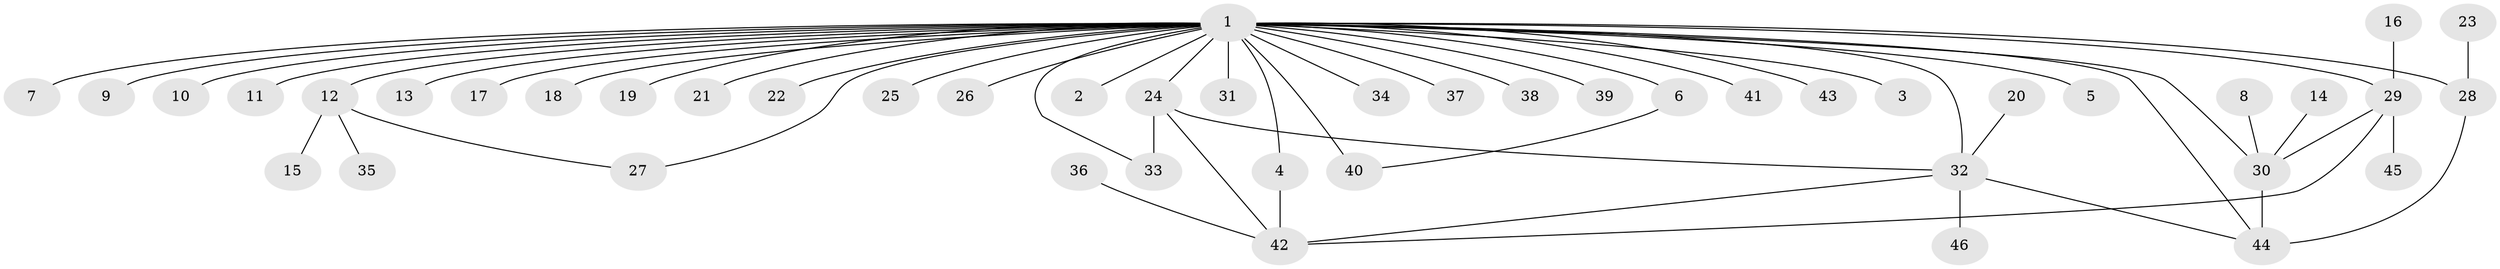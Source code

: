 // original degree distribution, {33: 0.011494252873563218, 11: 0.011494252873563218, 7: 0.022988505747126436, 4: 0.06896551724137931, 3: 0.12643678160919541, 2: 0.16091954022988506, 8: 0.011494252873563218, 1: 0.5517241379310345, 5: 0.011494252873563218, 6: 0.022988505747126436}
// Generated by graph-tools (version 1.1) at 2025/26/03/09/25 03:26:04]
// undirected, 46 vertices, 56 edges
graph export_dot {
graph [start="1"]
  node [color=gray90,style=filled];
  1;
  2;
  3;
  4;
  5;
  6;
  7;
  8;
  9;
  10;
  11;
  12;
  13;
  14;
  15;
  16;
  17;
  18;
  19;
  20;
  21;
  22;
  23;
  24;
  25;
  26;
  27;
  28;
  29;
  30;
  31;
  32;
  33;
  34;
  35;
  36;
  37;
  38;
  39;
  40;
  41;
  42;
  43;
  44;
  45;
  46;
  1 -- 2 [weight=1.0];
  1 -- 3 [weight=1.0];
  1 -- 4 [weight=1.0];
  1 -- 5 [weight=1.0];
  1 -- 6 [weight=1.0];
  1 -- 7 [weight=1.0];
  1 -- 9 [weight=1.0];
  1 -- 10 [weight=1.0];
  1 -- 11 [weight=1.0];
  1 -- 12 [weight=2.0];
  1 -- 13 [weight=2.0];
  1 -- 17 [weight=1.0];
  1 -- 18 [weight=1.0];
  1 -- 19 [weight=1.0];
  1 -- 21 [weight=1.0];
  1 -- 22 [weight=1.0];
  1 -- 24 [weight=1.0];
  1 -- 25 [weight=1.0];
  1 -- 26 [weight=1.0];
  1 -- 27 [weight=1.0];
  1 -- 28 [weight=3.0];
  1 -- 29 [weight=1.0];
  1 -- 30 [weight=1.0];
  1 -- 31 [weight=2.0];
  1 -- 32 [weight=1.0];
  1 -- 33 [weight=1.0];
  1 -- 34 [weight=1.0];
  1 -- 37 [weight=1.0];
  1 -- 38 [weight=1.0];
  1 -- 39 [weight=1.0];
  1 -- 40 [weight=2.0];
  1 -- 41 [weight=2.0];
  1 -- 43 [weight=1.0];
  1 -- 44 [weight=1.0];
  4 -- 42 [weight=1.0];
  6 -- 40 [weight=1.0];
  8 -- 30 [weight=1.0];
  12 -- 15 [weight=1.0];
  12 -- 27 [weight=1.0];
  12 -- 35 [weight=1.0];
  14 -- 30 [weight=1.0];
  16 -- 29 [weight=1.0];
  20 -- 32 [weight=1.0];
  23 -- 28 [weight=1.0];
  24 -- 32 [weight=1.0];
  24 -- 33 [weight=1.0];
  24 -- 42 [weight=1.0];
  28 -- 44 [weight=2.0];
  29 -- 30 [weight=1.0];
  29 -- 42 [weight=1.0];
  29 -- 45 [weight=1.0];
  30 -- 44 [weight=1.0];
  32 -- 42 [weight=1.0];
  32 -- 44 [weight=1.0];
  32 -- 46 [weight=1.0];
  36 -- 42 [weight=1.0];
}
